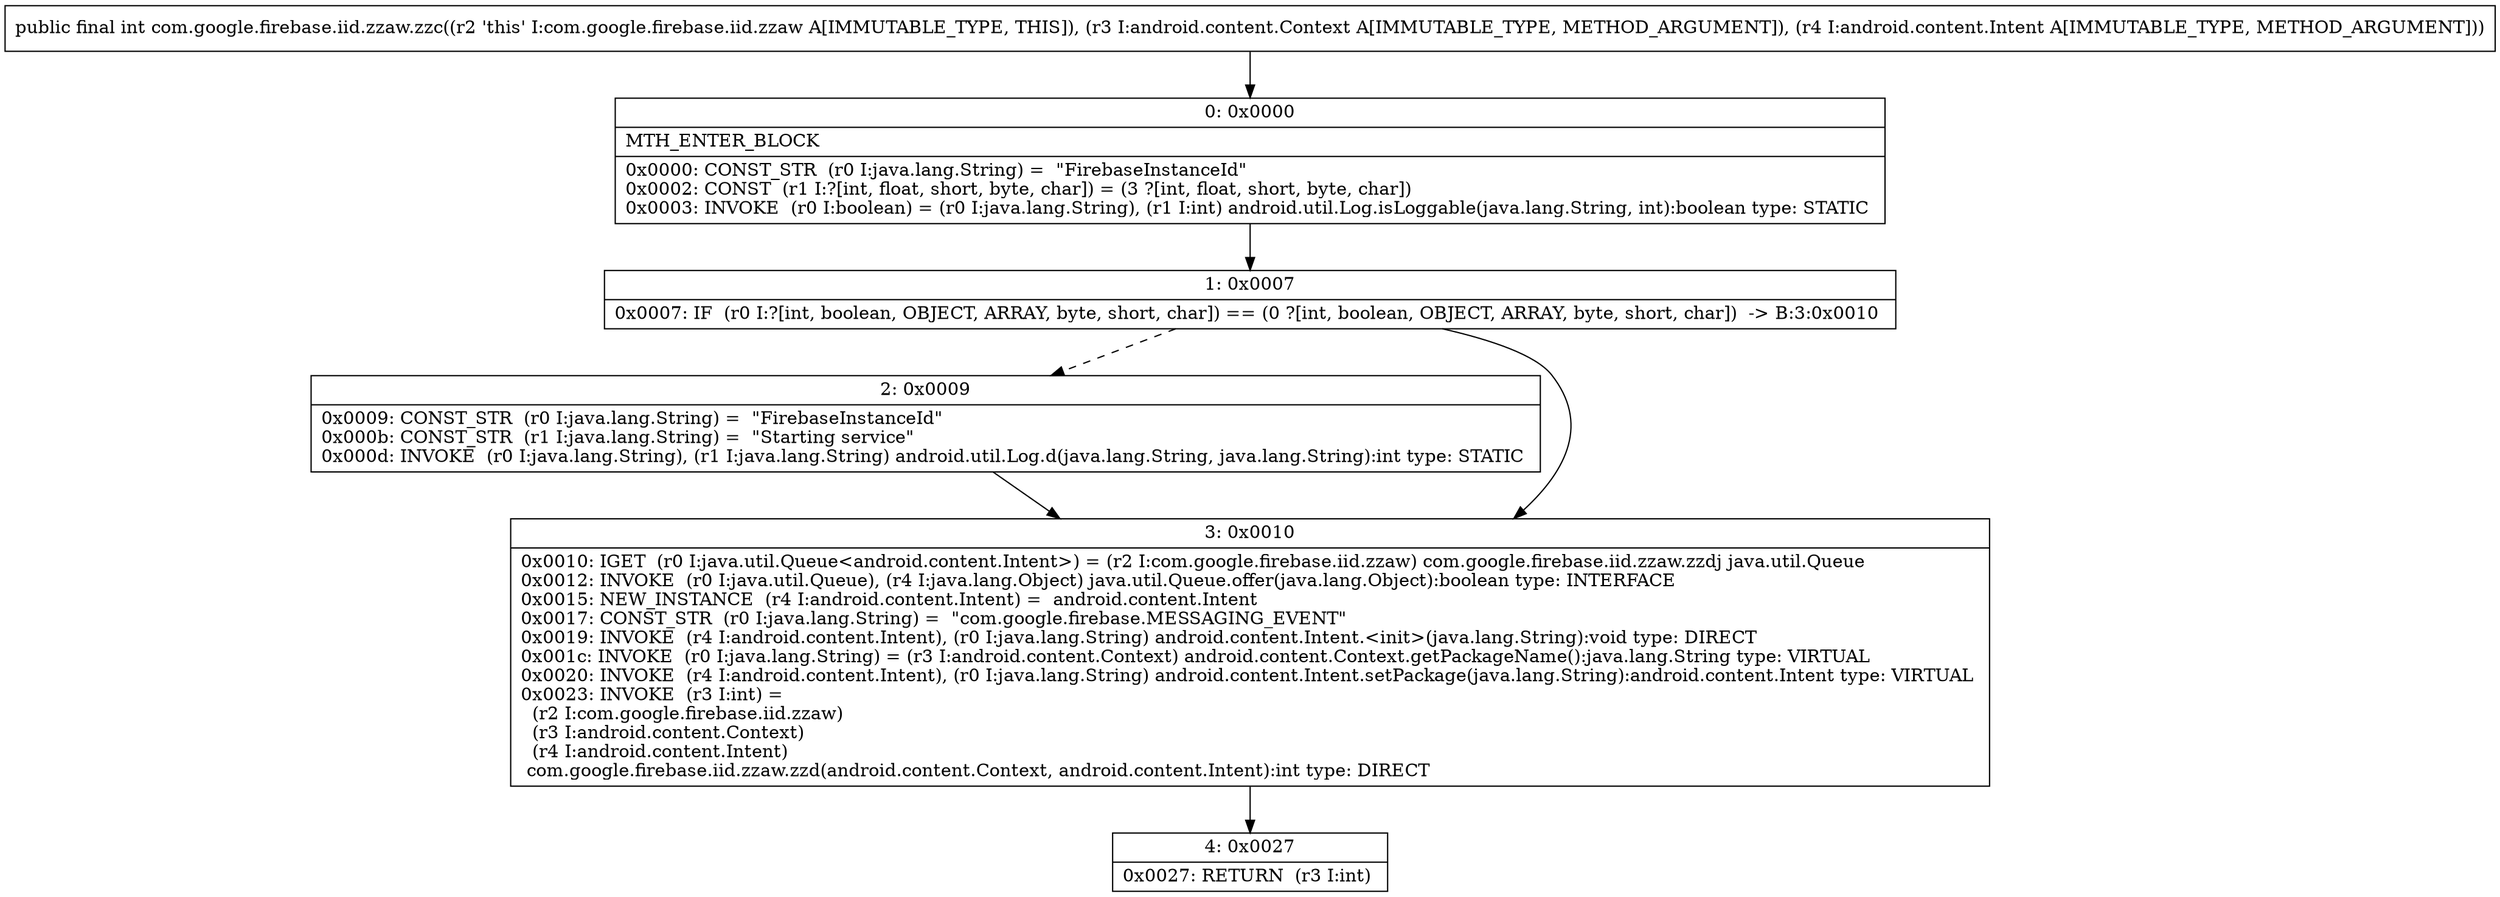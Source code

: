 digraph "CFG forcom.google.firebase.iid.zzaw.zzc(Landroid\/content\/Context;Landroid\/content\/Intent;)I" {
Node_0 [shape=record,label="{0\:\ 0x0000|MTH_ENTER_BLOCK\l|0x0000: CONST_STR  (r0 I:java.lang.String) =  \"FirebaseInstanceId\" \l0x0002: CONST  (r1 I:?[int, float, short, byte, char]) = (3 ?[int, float, short, byte, char]) \l0x0003: INVOKE  (r0 I:boolean) = (r0 I:java.lang.String), (r1 I:int) android.util.Log.isLoggable(java.lang.String, int):boolean type: STATIC \l}"];
Node_1 [shape=record,label="{1\:\ 0x0007|0x0007: IF  (r0 I:?[int, boolean, OBJECT, ARRAY, byte, short, char]) == (0 ?[int, boolean, OBJECT, ARRAY, byte, short, char])  \-\> B:3:0x0010 \l}"];
Node_2 [shape=record,label="{2\:\ 0x0009|0x0009: CONST_STR  (r0 I:java.lang.String) =  \"FirebaseInstanceId\" \l0x000b: CONST_STR  (r1 I:java.lang.String) =  \"Starting service\" \l0x000d: INVOKE  (r0 I:java.lang.String), (r1 I:java.lang.String) android.util.Log.d(java.lang.String, java.lang.String):int type: STATIC \l}"];
Node_3 [shape=record,label="{3\:\ 0x0010|0x0010: IGET  (r0 I:java.util.Queue\<android.content.Intent\>) = (r2 I:com.google.firebase.iid.zzaw) com.google.firebase.iid.zzaw.zzdj java.util.Queue \l0x0012: INVOKE  (r0 I:java.util.Queue), (r4 I:java.lang.Object) java.util.Queue.offer(java.lang.Object):boolean type: INTERFACE \l0x0015: NEW_INSTANCE  (r4 I:android.content.Intent) =  android.content.Intent \l0x0017: CONST_STR  (r0 I:java.lang.String) =  \"com.google.firebase.MESSAGING_EVENT\" \l0x0019: INVOKE  (r4 I:android.content.Intent), (r0 I:java.lang.String) android.content.Intent.\<init\>(java.lang.String):void type: DIRECT \l0x001c: INVOKE  (r0 I:java.lang.String) = (r3 I:android.content.Context) android.content.Context.getPackageName():java.lang.String type: VIRTUAL \l0x0020: INVOKE  (r4 I:android.content.Intent), (r0 I:java.lang.String) android.content.Intent.setPackage(java.lang.String):android.content.Intent type: VIRTUAL \l0x0023: INVOKE  (r3 I:int) = \l  (r2 I:com.google.firebase.iid.zzaw)\l  (r3 I:android.content.Context)\l  (r4 I:android.content.Intent)\l com.google.firebase.iid.zzaw.zzd(android.content.Context, android.content.Intent):int type: DIRECT \l}"];
Node_4 [shape=record,label="{4\:\ 0x0027|0x0027: RETURN  (r3 I:int) \l}"];
MethodNode[shape=record,label="{public final int com.google.firebase.iid.zzaw.zzc((r2 'this' I:com.google.firebase.iid.zzaw A[IMMUTABLE_TYPE, THIS]), (r3 I:android.content.Context A[IMMUTABLE_TYPE, METHOD_ARGUMENT]), (r4 I:android.content.Intent A[IMMUTABLE_TYPE, METHOD_ARGUMENT])) }"];
MethodNode -> Node_0;
Node_0 -> Node_1;
Node_1 -> Node_2[style=dashed];
Node_1 -> Node_3;
Node_2 -> Node_3;
Node_3 -> Node_4;
}

